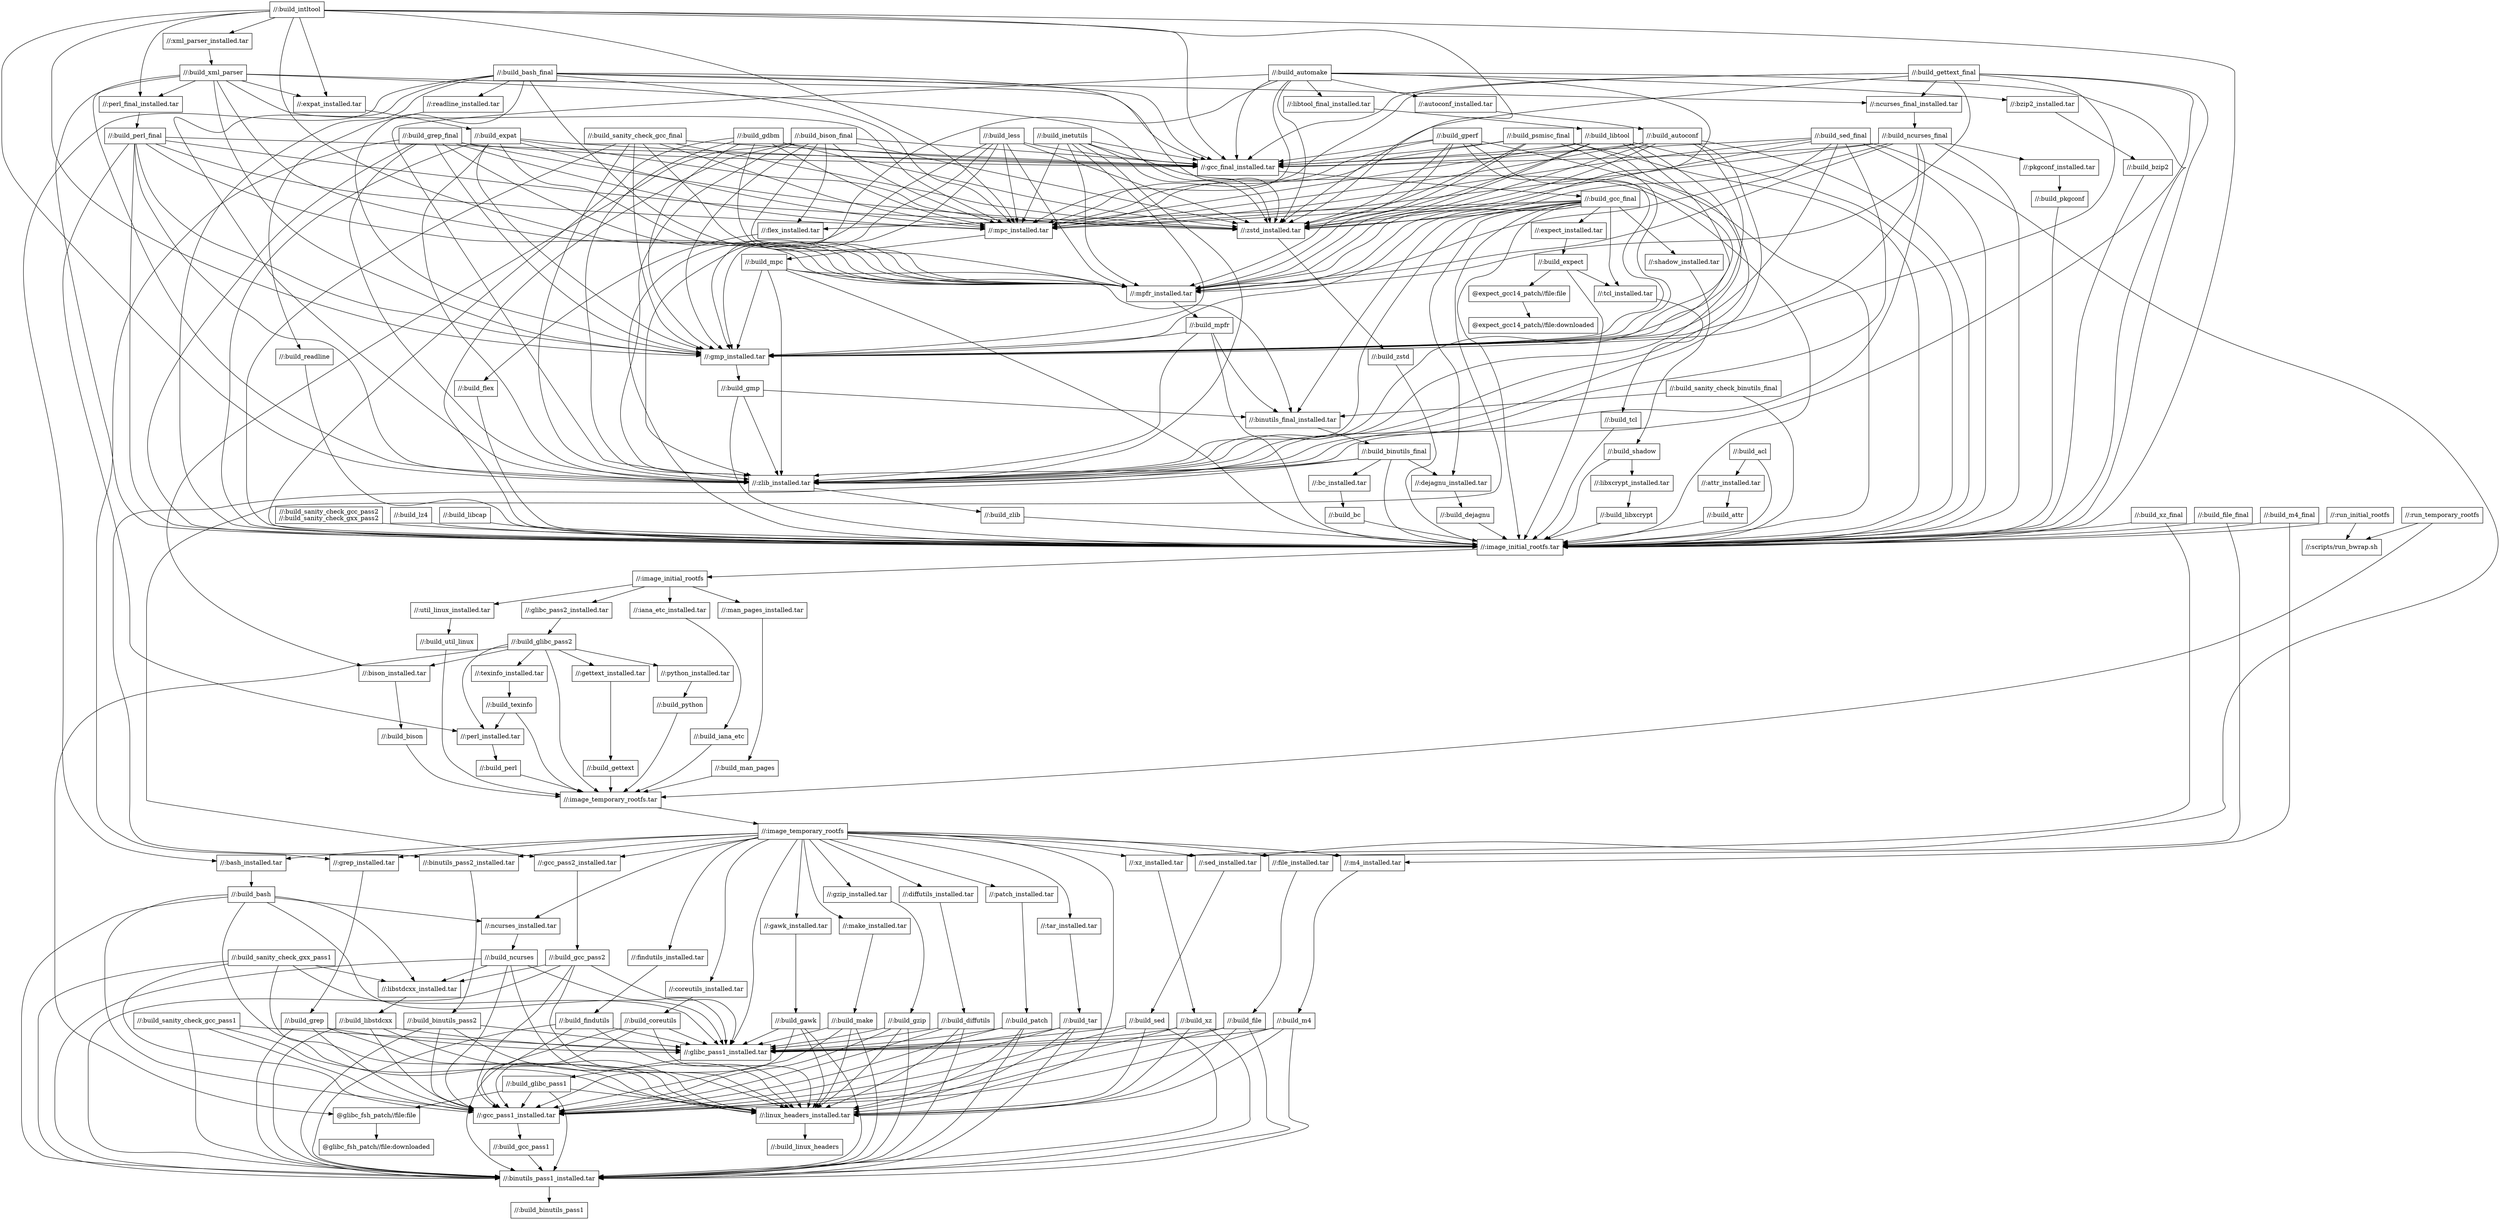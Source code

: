 digraph mygraph {
  node [shape=box];
  "//:run_temporary_rootfs"
  "//:run_temporary_rootfs" -> "//:image_temporary_rootfs.tar"
  "//:run_temporary_rootfs" -> "//:scripts/run_bwrap.sh"
  "//:run_initial_rootfs"
  "//:run_initial_rootfs" -> "//:image_initial_rootfs.tar"
  "//:run_initial_rootfs" -> "//:scripts/run_bwrap.sh"
  "//:scripts/run_bwrap.sh"
  "//:build_xz_final"
  "//:build_xz_final" -> "//:image_initial_rootfs.tar"
  "//:build_xz_final" -> "//:xz_installed.tar"
  "//:build_sed_final"
  "//:build_sed_final" -> "//:gcc_final_installed.tar"
  "//:build_sed_final" -> "//:gmp_installed.tar"
  "//:build_sed_final" -> "//:image_initial_rootfs.tar"
  "//:build_sed_final" -> "//:mpc_installed.tar"
  "//:build_sed_final" -> "//:mpfr_installed.tar"
  "//:build_sed_final" -> "//:sed_installed.tar"
  "//:build_sed_final" -> "//:zlib_installed.tar"
  "//:build_sed_final" -> "//:zstd_installed.tar"
  "//:build_sanity_check_gxx_pass1"
  "//:build_sanity_check_gxx_pass1" -> "//:binutils_pass1_installed.tar"
  "//:build_sanity_check_gxx_pass1" -> "//:gcc_pass1_installed.tar"
  "//:build_sanity_check_gxx_pass1" -> "//:glibc_pass1_installed.tar"
  "//:build_sanity_check_gxx_pass1" -> "//:libstdcxx_installed.tar"
  "//:build_sanity_check_gxx_pass1" -> "//:linux_headers_installed.tar"
  "//:build_sanity_check_gcc_pass2\n//:build_sanity_check_gxx_pass2"
  "//:build_sanity_check_gcc_pass2\n//:build_sanity_check_gxx_pass2" -> "//:image_initial_rootfs.tar"
  "//:build_sanity_check_gcc_pass1"
  "//:build_sanity_check_gcc_pass1" -> "//:binutils_pass1_installed.tar"
  "//:build_sanity_check_gcc_pass1" -> "//:gcc_pass1_installed.tar"
  "//:build_sanity_check_gcc_pass1" -> "//:glibc_pass1_installed.tar"
  "//:build_sanity_check_gcc_pass1" -> "//:linux_headers_installed.tar"
  "//:build_sanity_check_gcc_final"
  "//:build_sanity_check_gcc_final" -> "//:gcc_final_installed.tar"
  "//:build_sanity_check_gcc_final" -> "//:gmp_installed.tar"
  "//:build_sanity_check_gcc_final" -> "//:image_initial_rootfs.tar"
  "//:build_sanity_check_gcc_final" -> "//:mpc_installed.tar"
  "//:build_sanity_check_gcc_final" -> "//:mpfr_installed.tar"
  "//:build_sanity_check_gcc_final" -> "//:zlib_installed.tar"
  "//:build_sanity_check_gcc_final" -> "//:zstd_installed.tar"
  "//:build_sanity_check_binutils_final"
  "//:build_sanity_check_binutils_final" -> "//:binutils_final_installed.tar"
  "//:build_sanity_check_binutils_final" -> "//:image_initial_rootfs.tar"
  "//:build_psmisc_final"
  "//:build_psmisc_final" -> "//:gcc_final_installed.tar"
  "//:build_psmisc_final" -> "//:gmp_installed.tar"
  "//:build_psmisc_final" -> "//:image_initial_rootfs.tar"
  "//:build_psmisc_final" -> "//:mpc_installed.tar"
  "//:build_psmisc_final" -> "//:mpfr_installed.tar"
  "//:build_psmisc_final" -> "//:zlib_installed.tar"
  "//:build_psmisc_final" -> "//:zstd_installed.tar"
  "//:build_m4_final"
  "//:build_m4_final" -> "//:image_initial_rootfs.tar"
  "//:build_m4_final" -> "//:m4_installed.tar"
  "//:build_lz4"
  "//:build_lz4" -> "//:image_initial_rootfs.tar"
  "//:build_libcap"
  "//:build_libcap" -> "//:image_initial_rootfs.tar"
  "//:build_less"
  "//:build_less" -> "//:gcc_final_installed.tar"
  "//:build_less" -> "//:gmp_installed.tar"
  "//:build_less" -> "//:image_initial_rootfs.tar"
  "//:build_less" -> "//:mpc_installed.tar"
  "//:build_less" -> "//:mpfr_installed.tar"
  "//:build_less" -> "//:zlib_installed.tar"
  "//:build_less" -> "//:zstd_installed.tar"
  "//:build_intltool"
  "//:build_intltool" -> "//:expat_installed.tar"
  "//:build_intltool" -> "//:gcc_final_installed.tar"
  "//:build_intltool" -> "//:gmp_installed.tar"
  "//:build_intltool" -> "//:image_initial_rootfs.tar"
  "//:build_intltool" -> "//:mpc_installed.tar"
  "//:build_intltool" -> "//:mpfr_installed.tar"
  "//:build_intltool" -> "//:perl_final_installed.tar"
  "//:build_intltool" -> "//:xml_parser_installed.tar"
  "//:build_intltool" -> "//:zlib_installed.tar"
  "//:build_intltool" -> "//:zstd_installed.tar"
  "//:xml_parser_installed.tar"
  "//:xml_parser_installed.tar" -> "//:build_xml_parser"
  "//:build_xml_parser"
  "//:build_xml_parser" -> "//:expat_installed.tar"
  "//:build_xml_parser" -> "//:gcc_final_installed.tar"
  "//:build_xml_parser" -> "//:gmp_installed.tar"
  "//:build_xml_parser" -> "//:image_initial_rootfs.tar"
  "//:build_xml_parser" -> "//:mpc_installed.tar"
  "//:build_xml_parser" -> "//:mpfr_installed.tar"
  "//:build_xml_parser" -> "//:perl_final_installed.tar"
  "//:build_xml_parser" -> "//:zlib_installed.tar"
  "//:build_xml_parser" -> "//:zstd_installed.tar"
  "//:perl_final_installed.tar"
  "//:perl_final_installed.tar" -> "//:build_perl_final"
  "//:build_perl_final"
  "//:build_perl_final" -> "//:gcc_final_installed.tar"
  "//:build_perl_final" -> "//:gmp_installed.tar"
  "//:build_perl_final" -> "//:image_initial_rootfs.tar"
  "//:build_perl_final" -> "//:mpc_installed.tar"
  "//:build_perl_final" -> "//:mpfr_installed.tar"
  "//:build_perl_final" -> "//:perl_installed.tar"
  "//:build_perl_final" -> "//:zlib_installed.tar"
  "//:build_perl_final" -> "//:zstd_installed.tar"
  "//:expat_installed.tar"
  "//:expat_installed.tar" -> "//:build_expat"
  "//:build_inetutils"
  "//:build_inetutils" -> "//:gcc_final_installed.tar"
  "//:build_inetutils" -> "//:gmp_installed.tar"
  "//:build_inetutils" -> "//:image_initial_rootfs.tar"
  "//:build_inetutils" -> "//:mpc_installed.tar"
  "//:build_inetutils" -> "//:mpfr_installed.tar"
  "//:build_inetutils" -> "//:zlib_installed.tar"
  "//:build_inetutils" -> "//:zstd_installed.tar"
  "//:build_grep_final"
  "//:build_grep_final" -> "//:gcc_final_installed.tar"
  "//:build_grep_final" -> "//:gmp_installed.tar"
  "//:build_grep_final" -> "//:grep_installed.tar"
  "//:build_grep_final" -> "//:image_initial_rootfs.tar"
  "//:build_grep_final" -> "//:mpc_installed.tar"
  "//:build_grep_final" -> "//:mpfr_installed.tar"
  "//:build_grep_final" -> "//:zlib_installed.tar"
  "//:build_grep_final" -> "//:zstd_installed.tar"
  "//:build_gperf"
  "//:build_gperf" -> "//:gcc_final_installed.tar"
  "//:build_gperf" -> "//:gmp_installed.tar"
  "//:build_gperf" -> "//:image_initial_rootfs.tar"
  "//:build_gperf" -> "//:mpc_installed.tar"
  "//:build_gperf" -> "//:mpfr_installed.tar"
  "//:build_gperf" -> "//:zlib_installed.tar"
  "//:build_gperf" -> "//:zstd_installed.tar"
  "//:build_gettext_final"
  "//:build_gettext_final" -> "//:gcc_final_installed.tar"
  "//:build_gettext_final" -> "//:gmp_installed.tar"
  "//:build_gettext_final" -> "//:image_initial_rootfs.tar"
  "//:build_gettext_final" -> "//:mpc_installed.tar"
  "//:build_gettext_final" -> "//:mpfr_installed.tar"
  "//:build_gettext_final" -> "//:ncurses_final_installed.tar"
  "//:build_gettext_final" -> "//:zlib_installed.tar"
  "//:build_gettext_final" -> "//:zstd_installed.tar"
  "//:build_gdbm"
  "//:build_gdbm" -> "//:gcc_final_installed.tar"
  "//:build_gdbm" -> "//:gmp_installed.tar"
  "//:build_gdbm" -> "//:image_initial_rootfs.tar"
  "//:build_gdbm" -> "//:mpc_installed.tar"
  "//:build_gdbm" -> "//:mpfr_installed.tar"
  "//:build_gdbm" -> "//:zlib_installed.tar"
  "//:build_gdbm" -> "//:zstd_installed.tar"
  "//:build_file_final"
  "//:build_file_final" -> "//:file_installed.tar"
  "//:build_file_final" -> "//:image_initial_rootfs.tar"
  "//:build_expat"
  "//:build_expat" -> "//:gcc_final_installed.tar"
  "//:build_expat" -> "//:gmp_installed.tar"
  "//:build_expat" -> "//:image_initial_rootfs.tar"
  "//:build_expat" -> "//:mpc_installed.tar"
  "//:build_expat" -> "//:mpfr_installed.tar"
  "//:build_expat" -> "//:zlib_installed.tar"
  "//:build_expat" -> "//:zstd_installed.tar"
  "//:build_bison_final"
  "//:build_bison_final" -> "//:bison_installed.tar"
  "//:build_bison_final" -> "//:flex_installed.tar"
  "//:build_bison_final" -> "//:gcc_final_installed.tar"
  "//:build_bison_final" -> "//:gmp_installed.tar"
  "//:build_bison_final" -> "//:image_initial_rootfs.tar"
  "//:build_bison_final" -> "//:mpc_installed.tar"
  "//:build_bison_final" -> "//:mpfr_installed.tar"
  "//:build_bison_final" -> "//:zlib_installed.tar"
  "//:build_bison_final" -> "//:zstd_installed.tar"
  "//:build_bash_final"
  "//:build_bash_final" -> "//:bash_installed.tar"
  "//:build_bash_final" -> "//:gcc_final_installed.tar"
  "//:build_bash_final" -> "//:gmp_installed.tar"
  "//:build_bash_final" -> "//:image_initial_rootfs.tar"
  "//:build_bash_final" -> "//:mpc_installed.tar"
  "//:build_bash_final" -> "//:mpfr_installed.tar"
  "//:build_bash_final" -> "//:ncurses_final_installed.tar"
  "//:build_bash_final" -> "//:readline_installed.tar"
  "//:build_bash_final" -> "//:zlib_installed.tar"
  "//:build_bash_final" -> "//:zstd_installed.tar"
  "//:readline_installed.tar"
  "//:readline_installed.tar" -> "//:build_readline"
  "//:build_readline"
  "//:build_readline" -> "//:image_initial_rootfs.tar"
  "//:ncurses_final_installed.tar"
  "//:ncurses_final_installed.tar" -> "//:build_ncurses_final"
  "//:build_ncurses_final"
  "//:build_ncurses_final" -> "//:gcc_final_installed.tar"
  "//:build_ncurses_final" -> "//:gmp_installed.tar"
  "//:build_ncurses_final" -> "//:image_initial_rootfs.tar"
  "//:build_ncurses_final" -> "//:mpc_installed.tar"
  "//:build_ncurses_final" -> "//:mpfr_installed.tar"
  "//:build_ncurses_final" -> "//:pkgconf_installed.tar"
  "//:build_ncurses_final" -> "//:zlib_installed.tar"
  "//:build_ncurses_final" -> "//:zstd_installed.tar"
  "//:pkgconf_installed.tar"
  "//:pkgconf_installed.tar" -> "//:build_pkgconf"
  "//:build_pkgconf"
  "//:build_pkgconf" -> "//:image_initial_rootfs.tar"
  "//:build_automake"
  "//:build_automake" -> "//:autoconf_installed.tar"
  "//:build_automake" -> "//:bzip2_installed.tar"
  "//:build_automake" -> "//:gcc_final_installed.tar"
  "//:build_automake" -> "//:gmp_installed.tar"
  "//:build_automake" -> "//:image_initial_rootfs.tar"
  "//:build_automake" -> "//:libtool_final_installed.tar"
  "//:build_automake" -> "//:mpc_installed.tar"
  "//:build_automake" -> "//:mpfr_installed.tar"
  "//:build_automake" -> "//:zlib_installed.tar"
  "//:build_automake" -> "//:zstd_installed.tar"
  "//:libtool_final_installed.tar"
  "//:libtool_final_installed.tar" -> "//:build_libtool"
  "//:build_libtool"
  "//:build_libtool" -> "//:gcc_final_installed.tar"
  "//:build_libtool" -> "//:gmp_installed.tar"
  "//:build_libtool" -> "//:image_initial_rootfs.tar"
  "//:build_libtool" -> "//:mpc_installed.tar"
  "//:build_libtool" -> "//:mpfr_installed.tar"
  "//:build_libtool" -> "//:zlib_installed.tar"
  "//:build_libtool" -> "//:zstd_installed.tar"
  "//:bzip2_installed.tar"
  "//:bzip2_installed.tar" -> "//:build_bzip2"
  "//:build_bzip2"
  "//:build_bzip2" -> "//:image_initial_rootfs.tar"
  "//:build_acl"
  "//:build_acl" -> "//:attr_installed.tar"
  "//:build_acl" -> "//:image_initial_rootfs.tar"
  "//:autoconf_installed.tar"
  "//:autoconf_installed.tar" -> "//:build_autoconf"
  "//:build_autoconf"
  "//:build_autoconf" -> "//:gcc_final_installed.tar"
  "//:build_autoconf" -> "//:gmp_installed.tar"
  "//:build_autoconf" -> "//:image_initial_rootfs.tar"
  "//:build_autoconf" -> "//:mpc_installed.tar"
  "//:build_autoconf" -> "//:mpfr_installed.tar"
  "//:build_autoconf" -> "//:zlib_installed.tar"
  "//:build_autoconf" -> "//:zstd_installed.tar"
  "//:gcc_final_installed.tar"
  "//:gcc_final_installed.tar" -> "//:build_gcc_final"
  "//:build_gcc_final"
  "//:build_gcc_final" -> "//:binutils_final_installed.tar"
  "//:build_gcc_final" -> "//:dejagnu_installed.tar"
  "//:build_gcc_final" -> "//:expect_installed.tar"
  "//:build_gcc_final" -> "//:flex_installed.tar"
  "//:build_gcc_final" -> "//:gcc_pass2_installed.tar"
  "//:build_gcc_final" -> "//:gmp_installed.tar"
  "//:build_gcc_final" -> "//:image_initial_rootfs.tar"
  "//:build_gcc_final" -> "//:mpc_installed.tar"
  "//:build_gcc_final" -> "//:mpfr_installed.tar"
  "//:build_gcc_final" -> "//:shadow_installed.tar"
  "//:build_gcc_final" -> "//:tcl_installed.tar"
  "//:build_gcc_final" -> "//:zlib_installed.tar"
  "//:build_gcc_final" -> "//:zstd_installed.tar"
  "//:zstd_installed.tar"
  "//:zstd_installed.tar" -> "//:build_zstd"
  "//:build_zstd"
  "//:build_zstd" -> "//:image_initial_rootfs.tar"
  "//:shadow_installed.tar"
  "//:shadow_installed.tar" -> "//:build_shadow"
  "//:build_shadow"
  "//:build_shadow" -> "//:image_initial_rootfs.tar"
  "//:build_shadow" -> "//:libxcrypt_installed.tar"
  "//:libxcrypt_installed.tar"
  "//:libxcrypt_installed.tar" -> "//:build_libxcrypt"
  "//:build_libxcrypt"
  "//:build_libxcrypt" -> "//:image_initial_rootfs.tar"
  "//:mpc_installed.tar"
  "//:mpc_installed.tar" -> "//:build_mpc"
  "//:build_mpc"
  "//:build_mpc" -> "//:binutils_final_installed.tar"
  "//:build_mpc" -> "//:gmp_installed.tar"
  "//:build_mpc" -> "//:image_initial_rootfs.tar"
  "//:build_mpc" -> "//:mpfr_installed.tar"
  "//:build_mpc" -> "//:zlib_installed.tar"
  "//:mpfr_installed.tar"
  "//:mpfr_installed.tar" -> "//:build_mpfr"
  "//:build_mpfr"
  "//:build_mpfr" -> "//:binutils_final_installed.tar"
  "//:build_mpfr" -> "//:gmp_installed.tar"
  "//:build_mpfr" -> "//:image_initial_rootfs.tar"
  "//:build_mpfr" -> "//:zlib_installed.tar"
  "//:gmp_installed.tar"
  "//:gmp_installed.tar" -> "//:build_gmp"
  "//:build_gmp"
  "//:build_gmp" -> "//:binutils_final_installed.tar"
  "//:build_gmp" -> "//:image_initial_rootfs.tar"
  "//:build_gmp" -> "//:zlib_installed.tar"
  "//:flex_installed.tar"
  "//:flex_installed.tar" -> "//:build_flex"
  "//:build_flex"
  "//:build_flex" -> "//:image_initial_rootfs.tar"
  "//:expect_installed.tar"
  "//:expect_installed.tar" -> "//:build_expect"
  "//:build_expect"
  "//:build_expect" -> "//:image_initial_rootfs.tar"
  "//:build_expect" -> "//:tcl_installed.tar"
  "//:build_expect" -> "@expect_gcc14_patch//file:file"
  "@expect_gcc14_patch//file:file"
  "@expect_gcc14_patch//file:file" -> "@expect_gcc14_patch//file:downloaded"
  "@expect_gcc14_patch//file:downloaded"
  "//:tcl_installed.tar"
  "//:tcl_installed.tar" -> "//:build_tcl"
  "//:build_tcl"
  "//:build_tcl" -> "//:image_initial_rootfs.tar"
  "//:binutils_final_installed.tar"
  "//:binutils_final_installed.tar" -> "//:build_binutils_final"
  "//:build_binutils_final"
  "//:build_binutils_final" -> "//:bc_installed.tar"
  "//:build_binutils_final" -> "//:binutils_pass2_installed.tar"
  "//:build_binutils_final" -> "//:dejagnu_installed.tar"
  "//:build_binutils_final" -> "//:image_initial_rootfs.tar"
  "//:build_binutils_final" -> "//:zlib_installed.tar"
  "//:zlib_installed.tar"
  "//:zlib_installed.tar" -> "//:build_zlib"
  "//:build_zlib"
  "//:build_zlib" -> "//:image_initial_rootfs.tar"
  "//:dejagnu_installed.tar"
  "//:dejagnu_installed.tar" -> "//:build_dejagnu"
  "//:build_dejagnu"
  "//:build_dejagnu" -> "//:image_initial_rootfs.tar"
  "//:bc_installed.tar"
  "//:bc_installed.tar" -> "//:build_bc"
  "//:build_bc"
  "//:build_bc" -> "//:image_initial_rootfs.tar"
  "//:attr_installed.tar"
  "//:attr_installed.tar" -> "//:build_attr"
  "//:build_attr"
  "//:build_attr" -> "//:image_initial_rootfs.tar"
  "//:image_initial_rootfs.tar"
  "//:image_initial_rootfs.tar" -> "//:image_initial_rootfs"
  "//:image_initial_rootfs"
  "//:image_initial_rootfs" -> "//:glibc_pass2_installed.tar"
  "//:image_initial_rootfs" -> "//:iana_etc_installed.tar"
  "//:image_initial_rootfs" -> "//:man_pages_installed.tar"
  "//:image_initial_rootfs" -> "//:util_linux_installed.tar"
  "//:util_linux_installed.tar"
  "//:util_linux_installed.tar" -> "//:build_util_linux"
  "//:build_util_linux"
  "//:build_util_linux" -> "//:image_temporary_rootfs.tar"
  "//:man_pages_installed.tar"
  "//:man_pages_installed.tar" -> "//:build_man_pages"
  "//:build_man_pages"
  "//:build_man_pages" -> "//:image_temporary_rootfs.tar"
  "//:iana_etc_installed.tar"
  "//:iana_etc_installed.tar" -> "//:build_iana_etc"
  "//:build_iana_etc"
  "//:build_iana_etc" -> "//:image_temporary_rootfs.tar"
  "//:glibc_pass2_installed.tar"
  "//:glibc_pass2_installed.tar" -> "//:build_glibc_pass2"
  "//:build_glibc_pass2"
  "//:build_glibc_pass2" -> "//:bison_installed.tar"
  "//:build_glibc_pass2" -> "//:gettext_installed.tar"
  "//:build_glibc_pass2" -> "//:image_temporary_rootfs.tar"
  "//:build_glibc_pass2" -> "//:perl_installed.tar"
  "//:build_glibc_pass2" -> "//:python_installed.tar"
  "//:build_glibc_pass2" -> "//:texinfo_installed.tar"
  "//:build_glibc_pass2" -> "@glibc_fsh_patch//file:file"
  "//:texinfo_installed.tar"
  "//:texinfo_installed.tar" -> "//:build_texinfo"
  "//:build_texinfo"
  "//:build_texinfo" -> "//:image_temporary_rootfs.tar"
  "//:build_texinfo" -> "//:perl_installed.tar"
  "//:python_installed.tar"
  "//:python_installed.tar" -> "//:build_python"
  "//:build_python"
  "//:build_python" -> "//:image_temporary_rootfs.tar"
  "//:perl_installed.tar"
  "//:perl_installed.tar" -> "//:build_perl"
  "//:build_perl"
  "//:build_perl" -> "//:image_temporary_rootfs.tar"
  "//:gettext_installed.tar"
  "//:gettext_installed.tar" -> "//:build_gettext"
  "//:build_gettext"
  "//:build_gettext" -> "//:image_temporary_rootfs.tar"
  "//:bison_installed.tar"
  "//:bison_installed.tar" -> "//:build_bison"
  "//:build_bison"
  "//:build_bison" -> "//:image_temporary_rootfs.tar"
  "//:image_temporary_rootfs.tar"
  "//:image_temporary_rootfs.tar" -> "//:image_temporary_rootfs"
  "//:image_temporary_rootfs"
  "//:image_temporary_rootfs" -> "//:bash_installed.tar"
  "//:image_temporary_rootfs" -> "//:binutils_pass2_installed.tar"
  "//:image_temporary_rootfs" -> "//:coreutils_installed.tar"
  "//:image_temporary_rootfs" -> "//:diffutils_installed.tar"
  "//:image_temporary_rootfs" -> "//:file_installed.tar"
  "//:image_temporary_rootfs" -> "//:findutils_installed.tar"
  "//:image_temporary_rootfs" -> "//:gawk_installed.tar"
  "//:image_temporary_rootfs" -> "//:gcc_pass2_installed.tar"
  "//:image_temporary_rootfs" -> "//:glibc_pass1_installed.tar"
  "//:image_temporary_rootfs" -> "//:grep_installed.tar"
  "//:image_temporary_rootfs" -> "//:gzip_installed.tar"
  "//:image_temporary_rootfs" -> "//:linux_headers_installed.tar"
  "//:image_temporary_rootfs" -> "//:m4_installed.tar"
  "//:image_temporary_rootfs" -> "//:make_installed.tar"
  "//:image_temporary_rootfs" -> "//:ncurses_installed.tar"
  "//:image_temporary_rootfs" -> "//:patch_installed.tar"
  "//:image_temporary_rootfs" -> "//:sed_installed.tar"
  "//:image_temporary_rootfs" -> "//:tar_installed.tar"
  "//:image_temporary_rootfs" -> "//:xz_installed.tar"
  "//:xz_installed.tar"
  "//:xz_installed.tar" -> "//:build_xz"
  "//:build_xz"
  "//:build_xz" -> "//:binutils_pass1_installed.tar"
  "//:build_xz" -> "//:gcc_pass1_installed.tar"
  "//:build_xz" -> "//:glibc_pass1_installed.tar"
  "//:build_xz" -> "//:linux_headers_installed.tar"
  "//:tar_installed.tar"
  "//:tar_installed.tar" -> "//:build_tar"
  "//:build_tar"
  "//:build_tar" -> "//:binutils_pass1_installed.tar"
  "//:build_tar" -> "//:gcc_pass1_installed.tar"
  "//:build_tar" -> "//:glibc_pass1_installed.tar"
  "//:build_tar" -> "//:linux_headers_installed.tar"
  "//:sed_installed.tar"
  "//:sed_installed.tar" -> "//:build_sed"
  "//:build_sed"
  "//:build_sed" -> "//:binutils_pass1_installed.tar"
  "//:build_sed" -> "//:gcc_pass1_installed.tar"
  "//:build_sed" -> "//:glibc_pass1_installed.tar"
  "//:build_sed" -> "//:linux_headers_installed.tar"
  "//:patch_installed.tar"
  "//:patch_installed.tar" -> "//:build_patch"
  "//:build_patch"
  "//:build_patch" -> "//:binutils_pass1_installed.tar"
  "//:build_patch" -> "//:gcc_pass1_installed.tar"
  "//:build_patch" -> "//:glibc_pass1_installed.tar"
  "//:build_patch" -> "//:linux_headers_installed.tar"
  "//:make_installed.tar"
  "//:make_installed.tar" -> "//:build_make"
  "//:build_make"
  "//:build_make" -> "//:binutils_pass1_installed.tar"
  "//:build_make" -> "//:gcc_pass1_installed.tar"
  "//:build_make" -> "//:glibc_pass1_installed.tar"
  "//:build_make" -> "//:linux_headers_installed.tar"
  "//:m4_installed.tar"
  "//:m4_installed.tar" -> "//:build_m4"
  "//:build_m4"
  "//:build_m4" -> "//:binutils_pass1_installed.tar"
  "//:build_m4" -> "//:gcc_pass1_installed.tar"
  "//:build_m4" -> "//:glibc_pass1_installed.tar"
  "//:build_m4" -> "//:linux_headers_installed.tar"
  "//:gzip_installed.tar"
  "//:gzip_installed.tar" -> "//:build_gzip"
  "//:build_gzip"
  "//:build_gzip" -> "//:binutils_pass1_installed.tar"
  "//:build_gzip" -> "//:gcc_pass1_installed.tar"
  "//:build_gzip" -> "//:glibc_pass1_installed.tar"
  "//:build_gzip" -> "//:linux_headers_installed.tar"
  "//:grep_installed.tar"
  "//:grep_installed.tar" -> "//:build_grep"
  "//:build_grep"
  "//:build_grep" -> "//:binutils_pass1_installed.tar"
  "//:build_grep" -> "//:gcc_pass1_installed.tar"
  "//:build_grep" -> "//:glibc_pass1_installed.tar"
  "//:build_grep" -> "//:linux_headers_installed.tar"
  "//:gcc_pass2_installed.tar"
  "//:gcc_pass2_installed.tar" -> "//:build_gcc_pass2"
  "//:build_gcc_pass2"
  "//:build_gcc_pass2" -> "//:binutils_pass1_installed.tar"
  "//:build_gcc_pass2" -> "//:gcc_pass1_installed.tar"
  "//:build_gcc_pass2" -> "//:glibc_pass1_installed.tar"
  "//:build_gcc_pass2" -> "//:libstdcxx_installed.tar"
  "//:build_gcc_pass2" -> "//:linux_headers_installed.tar"
  "//:gawk_installed.tar"
  "//:gawk_installed.tar" -> "//:build_gawk"
  "//:build_gawk"
  "//:build_gawk" -> "//:binutils_pass1_installed.tar"
  "//:build_gawk" -> "//:gcc_pass1_installed.tar"
  "//:build_gawk" -> "//:glibc_pass1_installed.tar"
  "//:build_gawk" -> "//:linux_headers_installed.tar"
  "//:findutils_installed.tar"
  "//:findutils_installed.tar" -> "//:build_findutils"
  "//:build_findutils"
  "//:build_findutils" -> "//:binutils_pass1_installed.tar"
  "//:build_findutils" -> "//:gcc_pass1_installed.tar"
  "//:build_findutils" -> "//:glibc_pass1_installed.tar"
  "//:build_findutils" -> "//:linux_headers_installed.tar"
  "//:file_installed.tar"
  "//:file_installed.tar" -> "//:build_file"
  "//:build_file"
  "//:build_file" -> "//:binutils_pass1_installed.tar"
  "//:build_file" -> "//:gcc_pass1_installed.tar"
  "//:build_file" -> "//:glibc_pass1_installed.tar"
  "//:build_file" -> "//:linux_headers_installed.tar"
  "//:diffutils_installed.tar"
  "//:diffutils_installed.tar" -> "//:build_diffutils"
  "//:build_diffutils"
  "//:build_diffutils" -> "//:binutils_pass1_installed.tar"
  "//:build_diffutils" -> "//:gcc_pass1_installed.tar"
  "//:build_diffutils" -> "//:glibc_pass1_installed.tar"
  "//:build_diffutils" -> "//:linux_headers_installed.tar"
  "//:coreutils_installed.tar"
  "//:coreutils_installed.tar" -> "//:build_coreutils"
  "//:build_coreutils"
  "//:build_coreutils" -> "//:binutils_pass1_installed.tar"
  "//:build_coreutils" -> "//:gcc_pass1_installed.tar"
  "//:build_coreutils" -> "//:glibc_pass1_installed.tar"
  "//:build_coreutils" -> "//:linux_headers_installed.tar"
  "//:binutils_pass2_installed.tar"
  "//:binutils_pass2_installed.tar" -> "//:build_binutils_pass2"
  "//:build_binutils_pass2"
  "//:build_binutils_pass2" -> "//:binutils_pass1_installed.tar"
  "//:build_binutils_pass2" -> "//:gcc_pass1_installed.tar"
  "//:build_binutils_pass2" -> "//:glibc_pass1_installed.tar"
  "//:build_binutils_pass2" -> "//:linux_headers_installed.tar"
  "//:bash_installed.tar"
  "//:bash_installed.tar" -> "//:build_bash"
  "//:build_bash"
  "//:build_bash" -> "//:binutils_pass1_installed.tar"
  "//:build_bash" -> "//:gcc_pass1_installed.tar"
  "//:build_bash" -> "//:glibc_pass1_installed.tar"
  "//:build_bash" -> "//:libstdcxx_installed.tar"
  "//:build_bash" -> "//:linux_headers_installed.tar"
  "//:build_bash" -> "//:ncurses_installed.tar"
  "//:ncurses_installed.tar"
  "//:ncurses_installed.tar" -> "//:build_ncurses"
  "//:build_ncurses"
  "//:build_ncurses" -> "//:binutils_pass1_installed.tar"
  "//:build_ncurses" -> "//:gcc_pass1_installed.tar"
  "//:build_ncurses" -> "//:glibc_pass1_installed.tar"
  "//:build_ncurses" -> "//:libstdcxx_installed.tar"
  "//:build_ncurses" -> "//:linux_headers_installed.tar"
  "//:libstdcxx_installed.tar"
  "//:libstdcxx_installed.tar" -> "//:build_libstdcxx"
  "//:build_libstdcxx"
  "//:build_libstdcxx" -> "//:binutils_pass1_installed.tar"
  "//:build_libstdcxx" -> "//:gcc_pass1_installed.tar"
  "//:build_libstdcxx" -> "//:glibc_pass1_installed.tar"
  "//:build_libstdcxx" -> "//:linux_headers_installed.tar"
  "//:glibc_pass1_installed.tar"
  "//:glibc_pass1_installed.tar" -> "//:build_glibc_pass1"
  "//:build_glibc_pass1"
  "//:build_glibc_pass1" -> "//:binutils_pass1_installed.tar"
  "//:build_glibc_pass1" -> "//:gcc_pass1_installed.tar"
  "//:build_glibc_pass1" -> "//:linux_headers_installed.tar"
  "//:build_glibc_pass1" -> "@glibc_fsh_patch//file:file"
  "@glibc_fsh_patch//file:file"
  "@glibc_fsh_patch//file:file" -> "@glibc_fsh_patch//file:downloaded"
  "@glibc_fsh_patch//file:downloaded"
  "//:linux_headers_installed.tar"
  "//:linux_headers_installed.tar" -> "//:build_linux_headers"
  "//:build_linux_headers"
  "//:gcc_pass1_installed.tar"
  "//:gcc_pass1_installed.tar" -> "//:build_gcc_pass1"
  "//:build_gcc_pass1"
  "//:build_gcc_pass1" -> "//:binutils_pass1_installed.tar"
  "//:binutils_pass1_installed.tar"
  "//:binutils_pass1_installed.tar" -> "//:build_binutils_pass1"
  "//:build_binutils_pass1"
}
